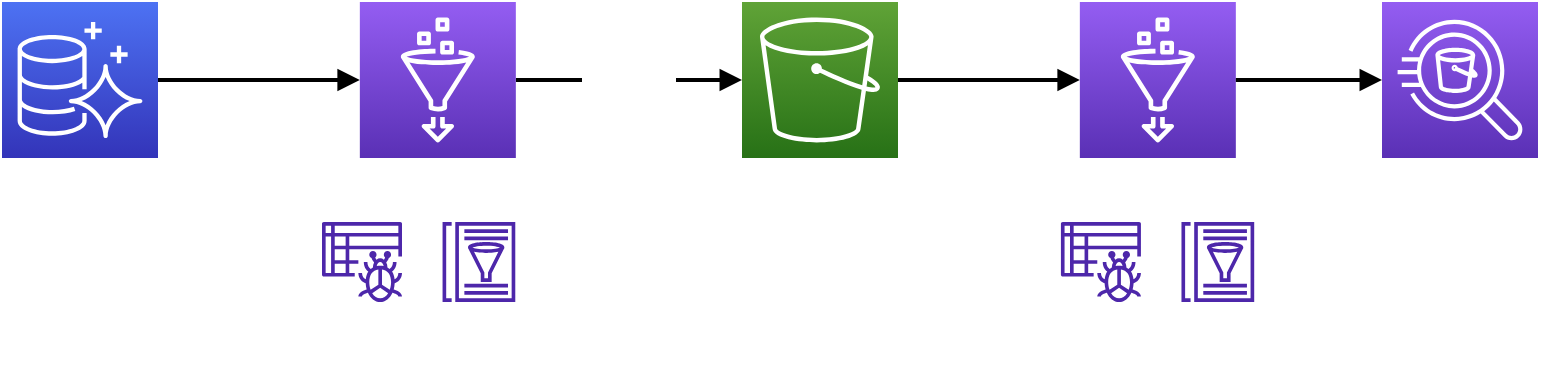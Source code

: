 <mxfile version="20.2.3" type="device"><diagram id="M5KcEbnYhLTgVG1xcVNz" name="Page-1"><mxGraphModel dx="1822" dy="857" grid="0" gridSize="10" guides="1" tooltips="1" connect="1" arrows="1" fold="1" page="0" pageScale="1" pageWidth="850" pageHeight="1100" math="0" shadow="0"><root><mxCell id="0"/><mxCell id="1" parent="0"/><mxCell id="--gXBubY98SEe-EcTntO-6" value="ETL Job" style="edgeStyle=orthogonalEdgeStyle;rounded=0;orthogonalLoop=1;jettySize=auto;html=1;fontSize=12;fontColor=#FFFFFF;endArrow=block;endFill=1;strokeWidth=2;entryX=0;entryY=0.5;entryDx=0;entryDy=0;entryPerimeter=0;fontStyle=1" parent="1" source="--gXBubY98SEe-EcTntO-1" target="--gXBubY98SEe-EcTntO-3" edge="1"><mxGeometry relative="1" as="geometry"/></mxCell><mxCell id="--gXBubY98SEe-EcTntO-5" style="edgeStyle=orthogonalEdgeStyle;rounded=0;orthogonalLoop=1;jettySize=auto;html=1;fontColor=#FFFFFF;fontSize=12;endArrow=block;endFill=1;strokeWidth=2;" parent="1" source="--gXBubY98SEe-EcTntO-2" target="--gXBubY98SEe-EcTntO-1" edge="1"><mxGeometry relative="1" as="geometry"/></mxCell><mxCell id="--gXBubY98SEe-EcTntO-2" value="Amazon RDS&lt;br&gt;Aurora" style="sketch=0;points=[[0,0,0],[0.25,0,0],[0.5,0,0],[0.75,0,0],[1,0,0],[0,1,0],[0.25,1,0],[0.5,1,0],[0.75,1,0],[1,1,0],[0,0.25,0],[0,0.5,0],[0,0.75,0],[1,0.25,0],[1,0.5,0],[1,0.75,0]];outlineConnect=0;fontColor=#FFFFFF;gradientColor=#4D72F3;gradientDirection=north;fillColor=#3334B9;strokeColor=#ffffff;dashed=0;verticalLabelPosition=bottom;verticalAlign=top;align=center;html=1;fontSize=12;fontStyle=1;aspect=fixed;shape=mxgraph.aws4.resourceIcon;resIcon=mxgraph.aws4.aurora;" parent="1" vertex="1"><mxGeometry x="-240" y="160" width="78" height="78" as="geometry"/></mxCell><mxCell id="--gXBubY98SEe-EcTntO-7" style="edgeStyle=orthogonalEdgeStyle;rounded=0;orthogonalLoop=1;jettySize=auto;html=1;fontSize=12;fontColor=#FFFFFF;endArrow=block;endFill=1;strokeWidth=2;entryX=0;entryY=0.5;entryDx=0;entryDy=0;entryPerimeter=0;" parent="1" source="--gXBubY98SEe-EcTntO-3" target="JRU_i4piXxkEayOk4Eqs-9" edge="1"><mxGeometry relative="1" as="geometry"/></mxCell><mxCell id="--gXBubY98SEe-EcTntO-3" value="S3 Bucket" style="sketch=0;points=[[0,0,0],[0.25,0,0],[0.5,0,0],[0.75,0,0],[1,0,0],[0,1,0],[0.25,1,0],[0.5,1,0],[0.75,1,0],[1,1,0],[0,0.25,0],[0,0.5,0],[0,0.75,0],[1,0.25,0],[1,0.5,0],[1,0.75,0]];outlineConnect=0;fontColor=#FFFFFF;gradientColor=#60A337;gradientDirection=north;fillColor=#277116;strokeColor=#ffffff;dashed=0;verticalLabelPosition=bottom;verticalAlign=top;align=center;html=1;fontSize=12;fontStyle=1;aspect=fixed;shape=mxgraph.aws4.resourceIcon;resIcon=mxgraph.aws4.s3;" parent="1" vertex="1"><mxGeometry x="130" y="160" width="78" height="78" as="geometry"/></mxCell><mxCell id="--gXBubY98SEe-EcTntO-4" value="Athena" style="sketch=0;points=[[0,0,0],[0.25,0,0],[0.5,0,0],[0.75,0,0],[1,0,0],[0,1,0],[0.25,1,0],[0.5,1,0],[0.75,1,0],[1,1,0],[0,0.25,0],[0,0.5,0],[0,0.75,0],[1,0.25,0],[1,0.5,0],[1,0.75,0]];outlineConnect=0;fontColor=#FFFFFF;gradientColor=#945DF2;gradientDirection=north;fillColor=#5A30B5;strokeColor=#ffffff;dashed=0;verticalLabelPosition=bottom;verticalAlign=top;align=center;html=1;fontSize=12;fontStyle=1;aspect=fixed;shape=mxgraph.aws4.resourceIcon;resIcon=mxgraph.aws4.athena;" parent="1" vertex="1"><mxGeometry x="450" y="160" width="78" height="78" as="geometry"/></mxCell><mxCell id="--gXBubY98SEe-EcTntO-1" value="AWS Glue" style="sketch=0;points=[[0,0,0],[0.25,0,0],[0.5,0,0],[0.75,0,0],[1,0,0],[0,1,0],[0.25,1,0],[0.5,1,0],[0.75,1,0],[1,1,0],[0,0.25,0],[0,0.5,0],[0,0.75,0],[1,0.25,0],[1,0.5,0],[1,0.75,0]];outlineConnect=0;fontColor=#FFFFFF;gradientColor=#945DF2;gradientDirection=north;fillColor=#5A30B5;strokeColor=#ffffff;dashed=0;verticalLabelPosition=bottom;verticalAlign=top;align=center;html=1;fontSize=12;fontStyle=1;aspect=fixed;shape=mxgraph.aws4.resourceIcon;resIcon=mxgraph.aws4.glue;" parent="1" vertex="1"><mxGeometry x="-61.08" y="160" width="78" height="78" as="geometry"/></mxCell><mxCell id="JRU_i4piXxkEayOk4Eqs-4" value="Crawler" style="sketch=0;outlineConnect=0;fontColor=#FFFFFF;gradientColor=none;fillColor=#4D27AA;strokeColor=none;dashed=0;verticalLabelPosition=bottom;verticalAlign=top;align=center;html=1;fontSize=12;fontStyle=0;aspect=fixed;pointerEvents=1;shape=mxgraph.aws4.glue_crawlers;" vertex="1" parent="1"><mxGeometry x="-80" y="270" width="40" height="40" as="geometry"/></mxCell><mxCell id="JRU_i4piXxkEayOk4Eqs-5" value="Data&lt;br&gt;Catalog" style="sketch=0;outlineConnect=0;fontColor=#FFFFFF;gradientColor=none;fillColor=#4D27AA;strokeColor=none;dashed=0;verticalLabelPosition=bottom;verticalAlign=top;align=center;html=1;fontSize=12;fontStyle=0;aspect=fixed;pointerEvents=1;shape=mxgraph.aws4.glue_data_catalog;" vertex="1" parent="1"><mxGeometry x="-20" y="270" width="36.92" height="40" as="geometry"/></mxCell><mxCell id="JRU_i4piXxkEayOk4Eqs-9" value="AWS Glue" style="sketch=0;points=[[0,0,0],[0.25,0,0],[0.5,0,0],[0.75,0,0],[1,0,0],[0,1,0],[0.25,1,0],[0.5,1,0],[0.75,1,0],[1,1,0],[0,0.25,0],[0,0.5,0],[0,0.75,0],[1,0.25,0],[1,0.5,0],[1,0.75,0]];outlineConnect=0;fontColor=#FFFFFF;gradientColor=#945DF2;gradientDirection=north;fillColor=#5A30B5;strokeColor=#ffffff;dashed=0;verticalLabelPosition=bottom;verticalAlign=top;align=center;html=1;fontSize=12;fontStyle=1;aspect=fixed;shape=mxgraph.aws4.resourceIcon;resIcon=mxgraph.aws4.glue;" vertex="1" parent="1"><mxGeometry x="298.92" y="160" width="78" height="78" as="geometry"/></mxCell><mxCell id="JRU_i4piXxkEayOk4Eqs-13" style="edgeStyle=orthogonalEdgeStyle;rounded=0;orthogonalLoop=1;jettySize=auto;html=1;fontSize=12;fontColor=#FFFFFF;endArrow=block;endFill=1;strokeWidth=2;entryX=0;entryY=0.5;entryDx=0;entryDy=0;entryPerimeter=0;exitX=1;exitY=0.5;exitDx=0;exitDy=0;exitPerimeter=0;" edge="1" parent="1" source="JRU_i4piXxkEayOk4Eqs-9" target="--gXBubY98SEe-EcTntO-4"><mxGeometry relative="1" as="geometry"><mxPoint x="238" y="341" as="sourcePoint"/><mxPoint x="290" y="209" as="targetPoint"/></mxGeometry></mxCell><mxCell id="JRU_i4piXxkEayOk4Eqs-14" value="Crawler" style="sketch=0;outlineConnect=0;fontColor=#FFFFFF;gradientColor=none;fillColor=#4D27AA;strokeColor=none;dashed=0;verticalLabelPosition=bottom;verticalAlign=top;align=center;html=1;fontSize=12;fontStyle=0;aspect=fixed;pointerEvents=1;shape=mxgraph.aws4.glue_crawlers;" vertex="1" parent="1"><mxGeometry x="289.46" y="270" width="40" height="40" as="geometry"/></mxCell><mxCell id="JRU_i4piXxkEayOk4Eqs-15" value="Data&lt;br&gt;Catalog" style="sketch=0;outlineConnect=0;fontColor=#FFFFFF;gradientColor=none;fillColor=#4D27AA;strokeColor=none;dashed=0;verticalLabelPosition=bottom;verticalAlign=top;align=center;html=1;fontSize=12;fontStyle=0;aspect=fixed;pointerEvents=1;shape=mxgraph.aws4.glue_data_catalog;" vertex="1" parent="1"><mxGeometry x="349.46" y="270" width="36.92" height="40" as="geometry"/></mxCell></root></mxGraphModel></diagram></mxfile>